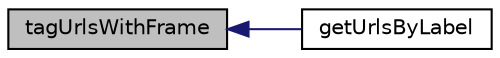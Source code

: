 digraph "tagUrlsWithFrame"
{
  edge [fontname="Helvetica",fontsize="10",labelfontname="Helvetica",labelfontsize="10"];
  node [fontname="Helvetica",fontsize="10",shape=record];
  rankdir="LR";
  Node1 [label="tagUrlsWithFrame",height=0.2,width=0.4,color="black", fillcolor="grey75", style="filled" fontcolor="black"];
  Node1 -> Node2 [dir="back",color="midnightblue",fontsize="10",style="solid",fontname="Helvetica"];
  Node2 [label="getUrlsByLabel",height=0.2,width=0.4,color="black", fillcolor="white", style="filled",URL="$class_simple_frameset.html#a8e04fde2d709082a47ba7eb815b3fa6b"];
}
